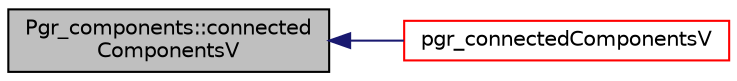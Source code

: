 digraph "Pgr_components::connectedComponentsV"
{
  edge [fontname="Helvetica",fontsize="10",labelfontname="Helvetica",labelfontsize="10"];
  node [fontname="Helvetica",fontsize="10",shape=record];
  rankdir="LR";
  Node1 [label="Pgr_components::connected\lComponentsV",height=0.2,width=0.4,color="black", fillcolor="grey75", style="filled" fontcolor="black"];
  Node1 -> Node2 [dir="back",color="midnightblue",fontsize="10",style="solid",fontname="Helvetica"];
  Node2 [label="pgr_connectedComponentsV",height=0.2,width=0.4,color="red", fillcolor="white", style="filled",URL="$connectedComponentsV__driver_8cpp.html#a6603b778152940360c6e28ab17d85d2f"];
}
